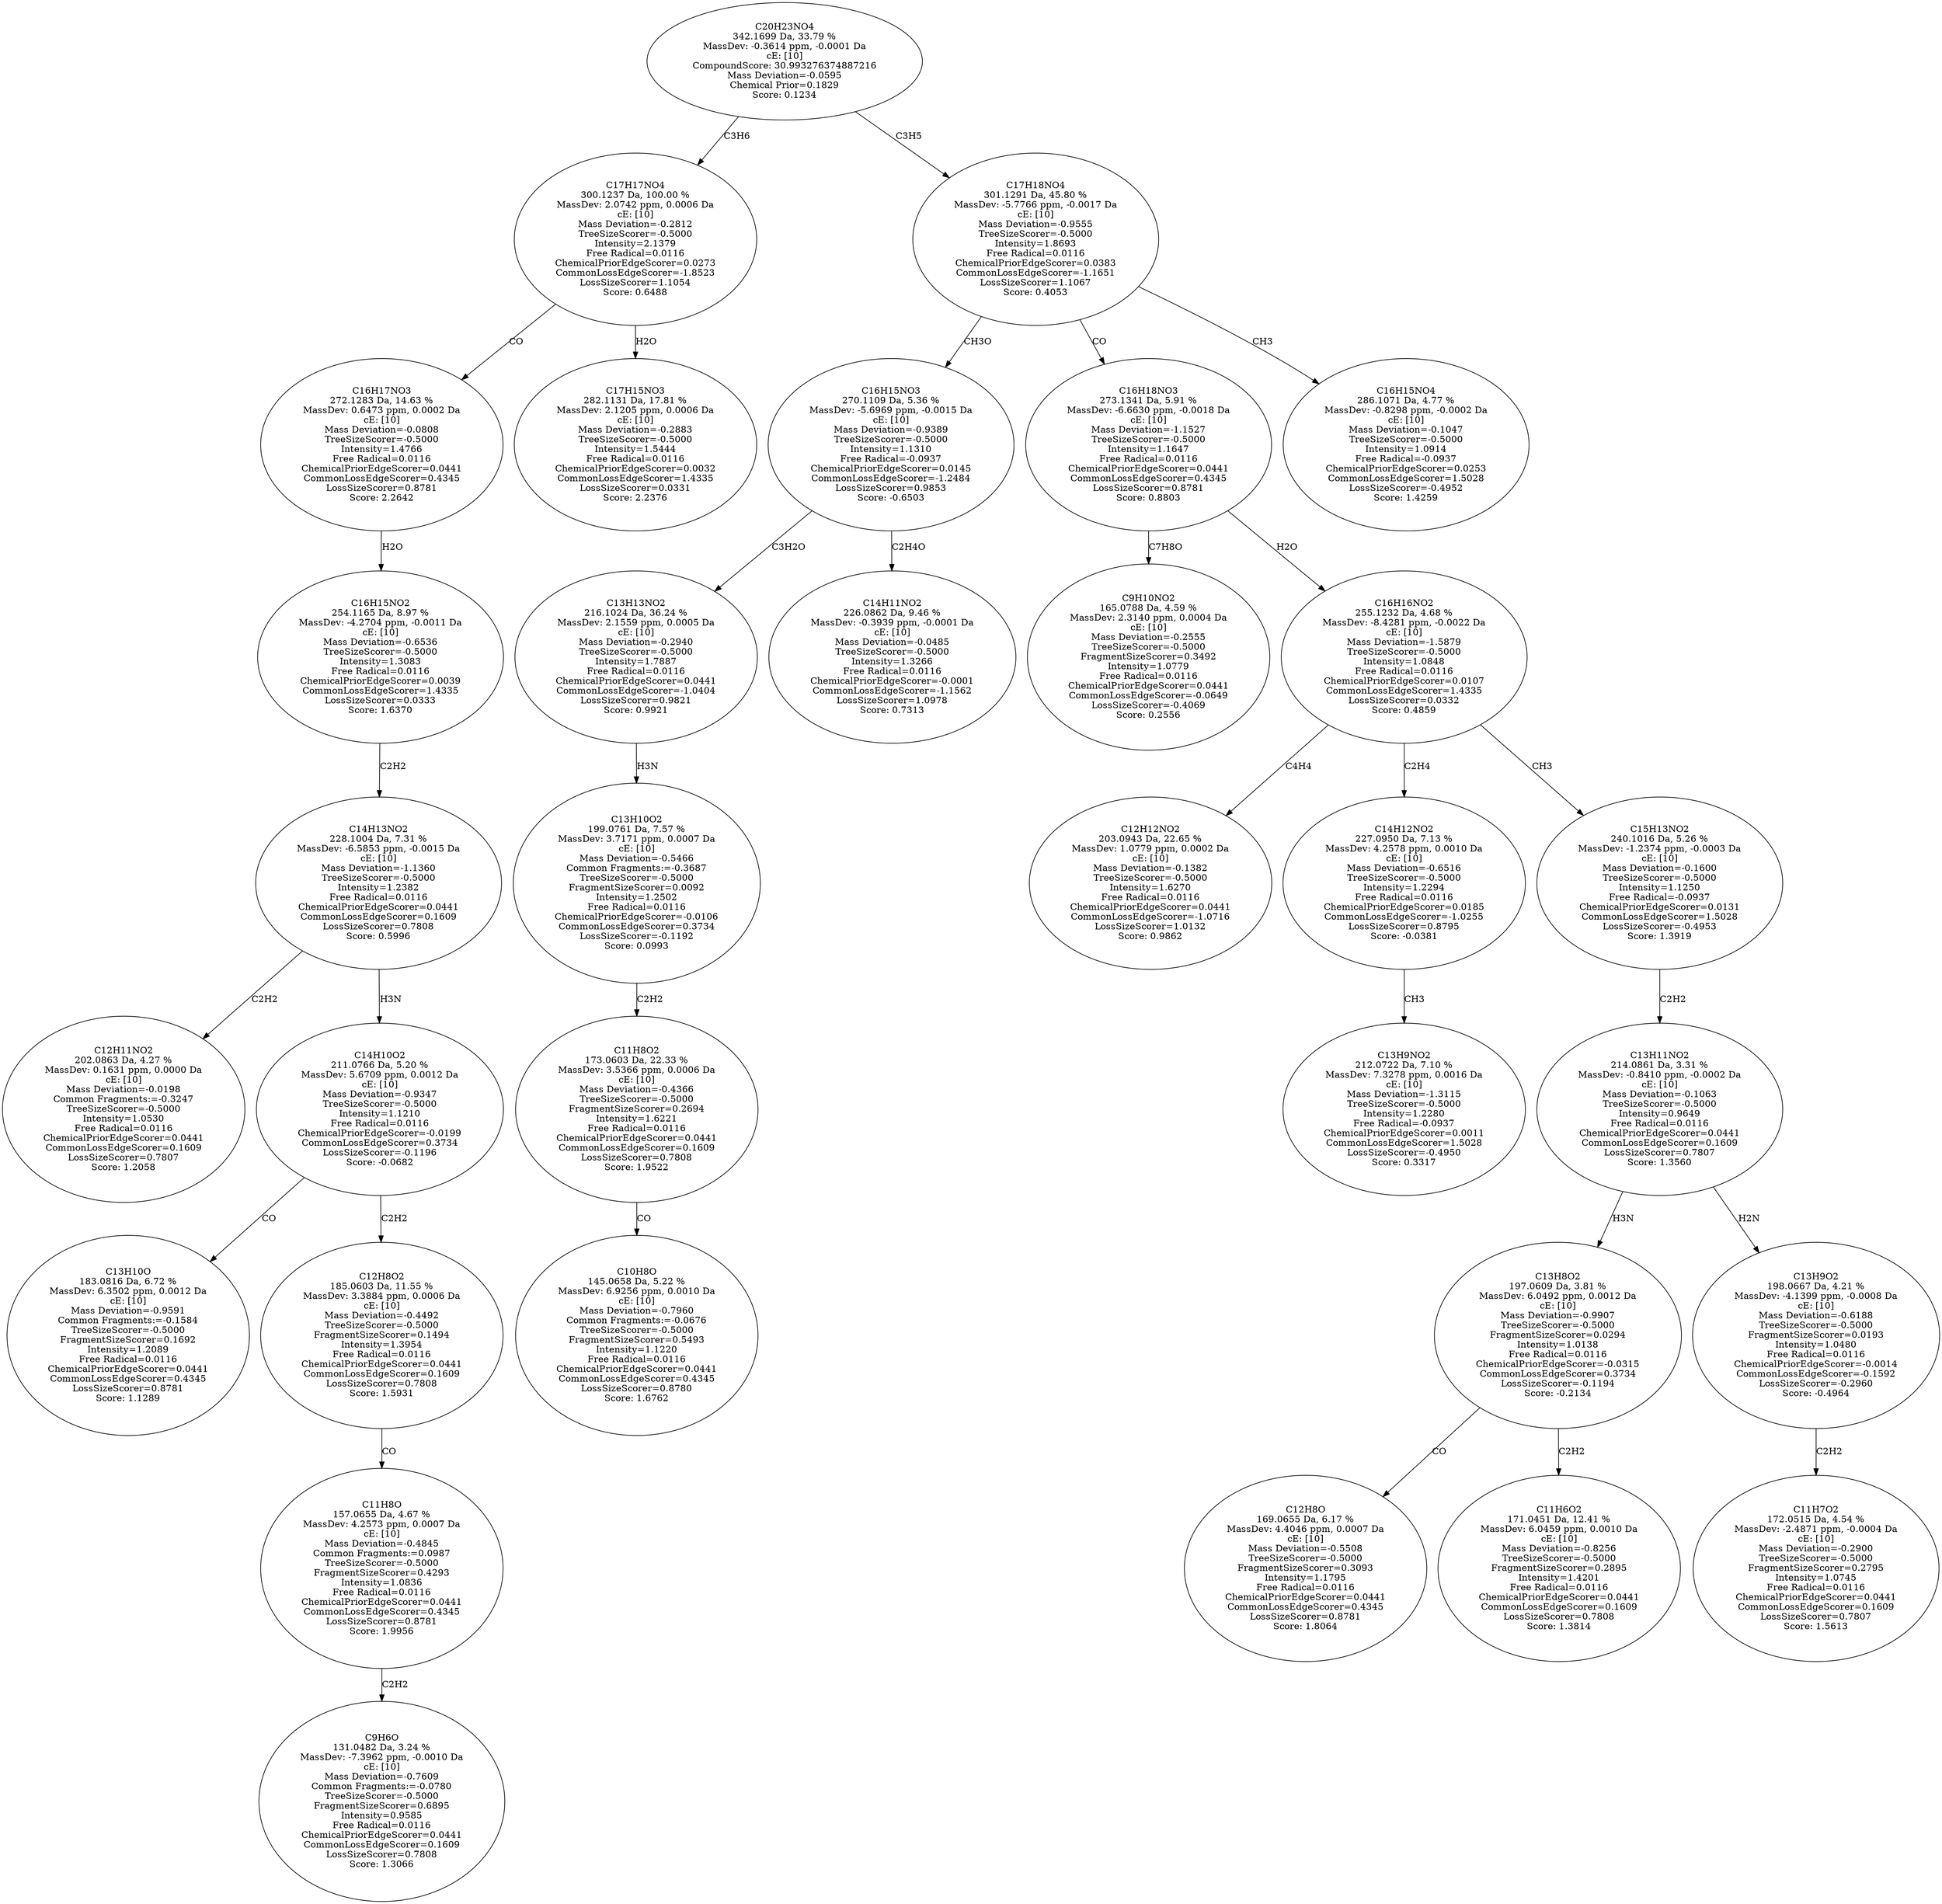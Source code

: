 strict digraph {
v1 [label="C12H11NO2\n202.0863 Da, 4.27 %\nMassDev: 0.1631 ppm, 0.0000 Da\ncE: [10]\nMass Deviation=-0.0198\nCommon Fragments:=-0.3247\nTreeSizeScorer=-0.5000\nIntensity=1.0530\nFree Radical=0.0116\nChemicalPriorEdgeScorer=0.0441\nCommonLossEdgeScorer=0.1609\nLossSizeScorer=0.7807\nScore: 1.2058"];
v2 [label="C13H10O\n183.0816 Da, 6.72 %\nMassDev: 6.3502 ppm, 0.0012 Da\ncE: [10]\nMass Deviation=-0.9591\nCommon Fragments:=-0.1584\nTreeSizeScorer=-0.5000\nFragmentSizeScorer=0.1692\nIntensity=1.2089\nFree Radical=0.0116\nChemicalPriorEdgeScorer=0.0441\nCommonLossEdgeScorer=0.4345\nLossSizeScorer=0.8781\nScore: 1.1289"];
v3 [label="C9H6O\n131.0482 Da, 3.24 %\nMassDev: -7.3962 ppm, -0.0010 Da\ncE: [10]\nMass Deviation=-0.7609\nCommon Fragments:=-0.0780\nTreeSizeScorer=-0.5000\nFragmentSizeScorer=0.6895\nIntensity=0.9585\nFree Radical=0.0116\nChemicalPriorEdgeScorer=0.0441\nCommonLossEdgeScorer=0.1609\nLossSizeScorer=0.7808\nScore: 1.3066"];
v4 [label="C11H8O\n157.0655 Da, 4.67 %\nMassDev: 4.2573 ppm, 0.0007 Da\ncE: [10]\nMass Deviation=-0.4845\nCommon Fragments:=0.0987\nTreeSizeScorer=-0.5000\nFragmentSizeScorer=0.4293\nIntensity=1.0836\nFree Radical=0.0116\nChemicalPriorEdgeScorer=0.0441\nCommonLossEdgeScorer=0.4345\nLossSizeScorer=0.8781\nScore: 1.9956"];
v5 [label="C12H8O2\n185.0603 Da, 11.55 %\nMassDev: 3.3884 ppm, 0.0006 Da\ncE: [10]\nMass Deviation=-0.4492\nTreeSizeScorer=-0.5000\nFragmentSizeScorer=0.1494\nIntensity=1.3954\nFree Radical=0.0116\nChemicalPriorEdgeScorer=0.0441\nCommonLossEdgeScorer=0.1609\nLossSizeScorer=0.7808\nScore: 1.5931"];
v6 [label="C14H10O2\n211.0766 Da, 5.20 %\nMassDev: 5.6709 ppm, 0.0012 Da\ncE: [10]\nMass Deviation=-0.9347\nTreeSizeScorer=-0.5000\nIntensity=1.1210\nFree Radical=0.0116\nChemicalPriorEdgeScorer=-0.0199\nCommonLossEdgeScorer=0.3734\nLossSizeScorer=-0.1196\nScore: -0.0682"];
v7 [label="C14H13NO2\n228.1004 Da, 7.31 %\nMassDev: -6.5853 ppm, -0.0015 Da\ncE: [10]\nMass Deviation=-1.1360\nTreeSizeScorer=-0.5000\nIntensity=1.2382\nFree Radical=0.0116\nChemicalPriorEdgeScorer=0.0441\nCommonLossEdgeScorer=0.1609\nLossSizeScorer=0.7808\nScore: 0.5996"];
v8 [label="C16H15NO2\n254.1165 Da, 8.97 %\nMassDev: -4.2704 ppm, -0.0011 Da\ncE: [10]\nMass Deviation=-0.6536\nTreeSizeScorer=-0.5000\nIntensity=1.3083\nFree Radical=0.0116\nChemicalPriorEdgeScorer=0.0039\nCommonLossEdgeScorer=1.4335\nLossSizeScorer=0.0333\nScore: 1.6370"];
v9 [label="C16H17NO3\n272.1283 Da, 14.63 %\nMassDev: 0.6473 ppm, 0.0002 Da\ncE: [10]\nMass Deviation=-0.0808\nTreeSizeScorer=-0.5000\nIntensity=1.4766\nFree Radical=0.0116\nChemicalPriorEdgeScorer=0.0441\nCommonLossEdgeScorer=0.4345\nLossSizeScorer=0.8781\nScore: 2.2642"];
v10 [label="C17H15NO3\n282.1131 Da, 17.81 %\nMassDev: 2.1205 ppm, 0.0006 Da\ncE: [10]\nMass Deviation=-0.2883\nTreeSizeScorer=-0.5000\nIntensity=1.5444\nFree Radical=0.0116\nChemicalPriorEdgeScorer=0.0032\nCommonLossEdgeScorer=1.4335\nLossSizeScorer=0.0331\nScore: 2.2376"];
v11 [label="C17H17NO4\n300.1237 Da, 100.00 %\nMassDev: 2.0742 ppm, 0.0006 Da\ncE: [10]\nMass Deviation=-0.2812\nTreeSizeScorer=-0.5000\nIntensity=2.1379\nFree Radical=0.0116\nChemicalPriorEdgeScorer=0.0273\nCommonLossEdgeScorer=-1.8523\nLossSizeScorer=1.1054\nScore: 0.6488"];
v12 [label="C10H8O\n145.0658 Da, 5.22 %\nMassDev: 6.9256 ppm, 0.0010 Da\ncE: [10]\nMass Deviation=-0.7960\nCommon Fragments:=-0.0676\nTreeSizeScorer=-0.5000\nFragmentSizeScorer=0.5493\nIntensity=1.1220\nFree Radical=0.0116\nChemicalPriorEdgeScorer=0.0441\nCommonLossEdgeScorer=0.4345\nLossSizeScorer=0.8780\nScore: 1.6762"];
v13 [label="C11H8O2\n173.0603 Da, 22.33 %\nMassDev: 3.5366 ppm, 0.0006 Da\ncE: [10]\nMass Deviation=-0.4366\nTreeSizeScorer=-0.5000\nFragmentSizeScorer=0.2694\nIntensity=1.6221\nFree Radical=0.0116\nChemicalPriorEdgeScorer=0.0441\nCommonLossEdgeScorer=0.1609\nLossSizeScorer=0.7808\nScore: 1.9522"];
v14 [label="C13H10O2\n199.0761 Da, 7.57 %\nMassDev: 3.7171 ppm, 0.0007 Da\ncE: [10]\nMass Deviation=-0.5466\nCommon Fragments:=-0.3687\nTreeSizeScorer=-0.5000\nFragmentSizeScorer=0.0092\nIntensity=1.2502\nFree Radical=0.0116\nChemicalPriorEdgeScorer=-0.0106\nCommonLossEdgeScorer=0.3734\nLossSizeScorer=-0.1192\nScore: 0.0993"];
v15 [label="C13H13NO2\n216.1024 Da, 36.24 %\nMassDev: 2.1559 ppm, 0.0005 Da\ncE: [10]\nMass Deviation=-0.2940\nTreeSizeScorer=-0.5000\nIntensity=1.7887\nFree Radical=0.0116\nChemicalPriorEdgeScorer=0.0441\nCommonLossEdgeScorer=-1.0404\nLossSizeScorer=0.9821\nScore: 0.9921"];
v16 [label="C14H11NO2\n226.0862 Da, 9.46 %\nMassDev: -0.3939 ppm, -0.0001 Da\ncE: [10]\nMass Deviation=-0.0485\nTreeSizeScorer=-0.5000\nIntensity=1.3266\nFree Radical=0.0116\nChemicalPriorEdgeScorer=-0.0001\nCommonLossEdgeScorer=-1.1562\nLossSizeScorer=1.0978\nScore: 0.7313"];
v17 [label="C16H15NO3\n270.1109 Da, 5.36 %\nMassDev: -5.6969 ppm, -0.0015 Da\ncE: [10]\nMass Deviation=-0.9389\nTreeSizeScorer=-0.5000\nIntensity=1.1310\nFree Radical=-0.0937\nChemicalPriorEdgeScorer=0.0145\nCommonLossEdgeScorer=-1.2484\nLossSizeScorer=0.9853\nScore: -0.6503"];
v18 [label="C9H10NO2\n165.0788 Da, 4.59 %\nMassDev: 2.3140 ppm, 0.0004 Da\ncE: [10]\nMass Deviation=-0.2555\nTreeSizeScorer=-0.5000\nFragmentSizeScorer=0.3492\nIntensity=1.0779\nFree Radical=0.0116\nChemicalPriorEdgeScorer=0.0441\nCommonLossEdgeScorer=-0.0649\nLossSizeScorer=-0.4069\nScore: 0.2556"];
v19 [label="C12H12NO2\n203.0943 Da, 22.65 %\nMassDev: 1.0779 ppm, 0.0002 Da\ncE: [10]\nMass Deviation=-0.1382\nTreeSizeScorer=-0.5000\nIntensity=1.6270\nFree Radical=0.0116\nChemicalPriorEdgeScorer=0.0441\nCommonLossEdgeScorer=-1.0716\nLossSizeScorer=1.0132\nScore: 0.9862"];
v20 [label="C13H9NO2\n212.0722 Da, 7.10 %\nMassDev: 7.3278 ppm, 0.0016 Da\ncE: [10]\nMass Deviation=-1.3115\nTreeSizeScorer=-0.5000\nIntensity=1.2280\nFree Radical=-0.0937\nChemicalPriorEdgeScorer=0.0011\nCommonLossEdgeScorer=1.5028\nLossSizeScorer=-0.4950\nScore: 0.3317"];
v21 [label="C14H12NO2\n227.0950 Da, 7.13 %\nMassDev: 4.2578 ppm, 0.0010 Da\ncE: [10]\nMass Deviation=-0.6516\nTreeSizeScorer=-0.5000\nIntensity=1.2294\nFree Radical=0.0116\nChemicalPriorEdgeScorer=0.0185\nCommonLossEdgeScorer=-1.0255\nLossSizeScorer=0.8795\nScore: -0.0381"];
v22 [label="C12H8O\n169.0655 Da, 6.17 %\nMassDev: 4.4046 ppm, 0.0007 Da\ncE: [10]\nMass Deviation=-0.5508\nTreeSizeScorer=-0.5000\nFragmentSizeScorer=0.3093\nIntensity=1.1795\nFree Radical=0.0116\nChemicalPriorEdgeScorer=0.0441\nCommonLossEdgeScorer=0.4345\nLossSizeScorer=0.8781\nScore: 1.8064"];
v23 [label="C11H6O2\n171.0451 Da, 12.41 %\nMassDev: 6.0459 ppm, 0.0010 Da\ncE: [10]\nMass Deviation=-0.8256\nTreeSizeScorer=-0.5000\nFragmentSizeScorer=0.2895\nIntensity=1.4201\nFree Radical=0.0116\nChemicalPriorEdgeScorer=0.0441\nCommonLossEdgeScorer=0.1609\nLossSizeScorer=0.7808\nScore: 1.3814"];
v24 [label="C13H8O2\n197.0609 Da, 3.81 %\nMassDev: 6.0492 ppm, 0.0012 Da\ncE: [10]\nMass Deviation=-0.9907\nTreeSizeScorer=-0.5000\nFragmentSizeScorer=0.0294\nIntensity=1.0138\nFree Radical=0.0116\nChemicalPriorEdgeScorer=-0.0315\nCommonLossEdgeScorer=0.3734\nLossSizeScorer=-0.1194\nScore: -0.2134"];
v25 [label="C11H7O2\n172.0515 Da, 4.54 %\nMassDev: -2.4871 ppm, -0.0004 Da\ncE: [10]\nMass Deviation=-0.2900\nTreeSizeScorer=-0.5000\nFragmentSizeScorer=0.2795\nIntensity=1.0745\nFree Radical=0.0116\nChemicalPriorEdgeScorer=0.0441\nCommonLossEdgeScorer=0.1609\nLossSizeScorer=0.7807\nScore: 1.5613"];
v26 [label="C13H9O2\n198.0667 Da, 4.21 %\nMassDev: -4.1399 ppm, -0.0008 Da\ncE: [10]\nMass Deviation=-0.6188\nTreeSizeScorer=-0.5000\nFragmentSizeScorer=0.0193\nIntensity=1.0480\nFree Radical=0.0116\nChemicalPriorEdgeScorer=-0.0014\nCommonLossEdgeScorer=-0.1592\nLossSizeScorer=-0.2960\nScore: -0.4964"];
v27 [label="C13H11NO2\n214.0861 Da, 3.31 %\nMassDev: -0.8410 ppm, -0.0002 Da\ncE: [10]\nMass Deviation=-0.1063\nTreeSizeScorer=-0.5000\nIntensity=0.9649\nFree Radical=0.0116\nChemicalPriorEdgeScorer=0.0441\nCommonLossEdgeScorer=0.1609\nLossSizeScorer=0.7807\nScore: 1.3560"];
v28 [label="C15H13NO2\n240.1016 Da, 5.26 %\nMassDev: -1.2374 ppm, -0.0003 Da\ncE: [10]\nMass Deviation=-0.1600\nTreeSizeScorer=-0.5000\nIntensity=1.1250\nFree Radical=-0.0937\nChemicalPriorEdgeScorer=0.0131\nCommonLossEdgeScorer=1.5028\nLossSizeScorer=-0.4953\nScore: 1.3919"];
v29 [label="C16H16NO2\n255.1232 Da, 4.68 %\nMassDev: -8.4281 ppm, -0.0022 Da\ncE: [10]\nMass Deviation=-1.5879\nTreeSizeScorer=-0.5000\nIntensity=1.0848\nFree Radical=0.0116\nChemicalPriorEdgeScorer=0.0107\nCommonLossEdgeScorer=1.4335\nLossSizeScorer=0.0332\nScore: 0.4859"];
v30 [label="C16H18NO3\n273.1341 Da, 5.91 %\nMassDev: -6.6630 ppm, -0.0018 Da\ncE: [10]\nMass Deviation=-1.1527\nTreeSizeScorer=-0.5000\nIntensity=1.1647\nFree Radical=0.0116\nChemicalPriorEdgeScorer=0.0441\nCommonLossEdgeScorer=0.4345\nLossSizeScorer=0.8781\nScore: 0.8803"];
v31 [label="C16H15NO4\n286.1071 Da, 4.77 %\nMassDev: -0.8298 ppm, -0.0002 Da\ncE: [10]\nMass Deviation=-0.1047\nTreeSizeScorer=-0.5000\nIntensity=1.0914\nFree Radical=-0.0937\nChemicalPriorEdgeScorer=0.0253\nCommonLossEdgeScorer=1.5028\nLossSizeScorer=-0.4952\nScore: 1.4259"];
v32 [label="C17H18NO4\n301.1291 Da, 45.80 %\nMassDev: -5.7766 ppm, -0.0017 Da\ncE: [10]\nMass Deviation=-0.9555\nTreeSizeScorer=-0.5000\nIntensity=1.8693\nFree Radical=0.0116\nChemicalPriorEdgeScorer=0.0383\nCommonLossEdgeScorer=-1.1651\nLossSizeScorer=1.1067\nScore: 0.4053"];
v33 [label="C20H23NO4\n342.1699 Da, 33.79 %\nMassDev: -0.3614 ppm, -0.0001 Da\ncE: [10]\nCompoundScore: 30.993276374887216\nMass Deviation=-0.0595\nChemical Prior=0.1829\nScore: 0.1234"];
v7 -> v1 [label="C2H2"];
v6 -> v2 [label="CO"];
v4 -> v3 [label="C2H2"];
v5 -> v4 [label="CO"];
v6 -> v5 [label="C2H2"];
v7 -> v6 [label="H3N"];
v8 -> v7 [label="C2H2"];
v9 -> v8 [label="H2O"];
v11 -> v9 [label="CO"];
v11 -> v10 [label="H2O"];
v33 -> v11 [label="C3H6"];
v13 -> v12 [label="CO"];
v14 -> v13 [label="C2H2"];
v15 -> v14 [label="H3N"];
v17 -> v15 [label="C3H2O"];
v17 -> v16 [label="C2H4O"];
v32 -> v17 [label="CH3O"];
v30 -> v18 [label="C7H8O"];
v29 -> v19 [label="C4H4"];
v21 -> v20 [label="CH3"];
v29 -> v21 [label="C2H4"];
v24 -> v22 [label="CO"];
v24 -> v23 [label="C2H2"];
v27 -> v24 [label="H3N"];
v26 -> v25 [label="C2H2"];
v27 -> v26 [label="H2N"];
v28 -> v27 [label="C2H2"];
v29 -> v28 [label="CH3"];
v30 -> v29 [label="H2O"];
v32 -> v30 [label="CO"];
v32 -> v31 [label="CH3"];
v33 -> v32 [label="C3H5"];
}